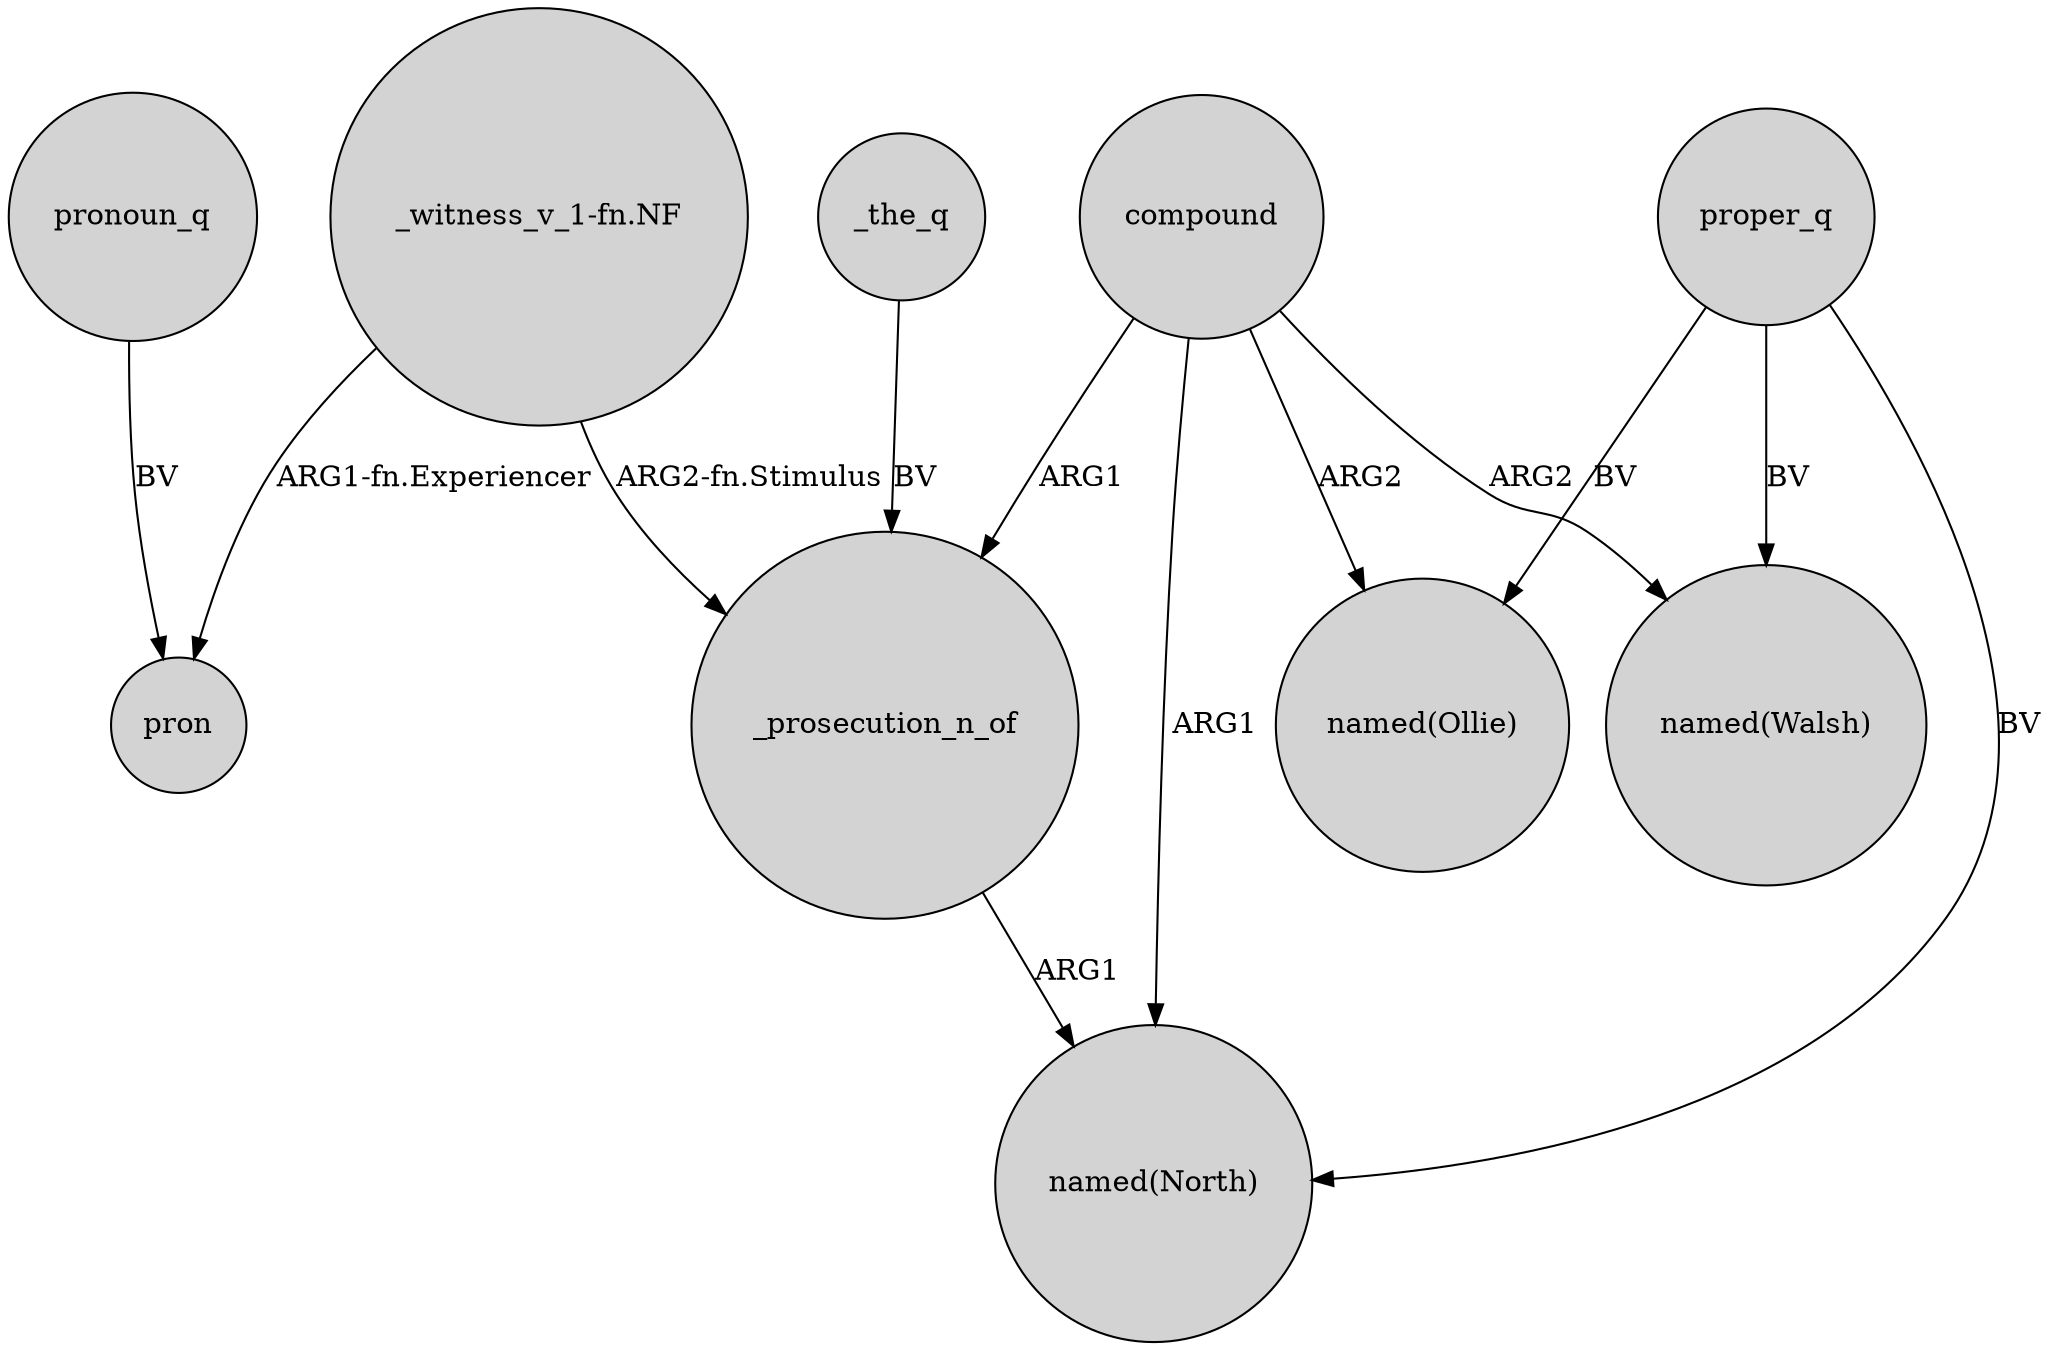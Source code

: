 digraph {
	node [shape=circle style=filled]
	"_witness_v_1-fn.NF" -> pron [label="ARG1-fn.Experiencer"]
	compound -> "named(Walsh)" [label=ARG2]
	proper_q -> "named(North)" [label=BV]
	_the_q -> _prosecution_n_of [label=BV]
	proper_q -> "named(Walsh)" [label=BV]
	"_witness_v_1-fn.NF" -> _prosecution_n_of [label="ARG2-fn.Stimulus"]
	compound -> "named(North)" [label=ARG1]
	proper_q -> "named(Ollie)" [label=BV]
	compound -> _prosecution_n_of [label=ARG1]
	_prosecution_n_of -> "named(North)" [label=ARG1]
	compound -> "named(Ollie)" [label=ARG2]
	pronoun_q -> pron [label=BV]
}
